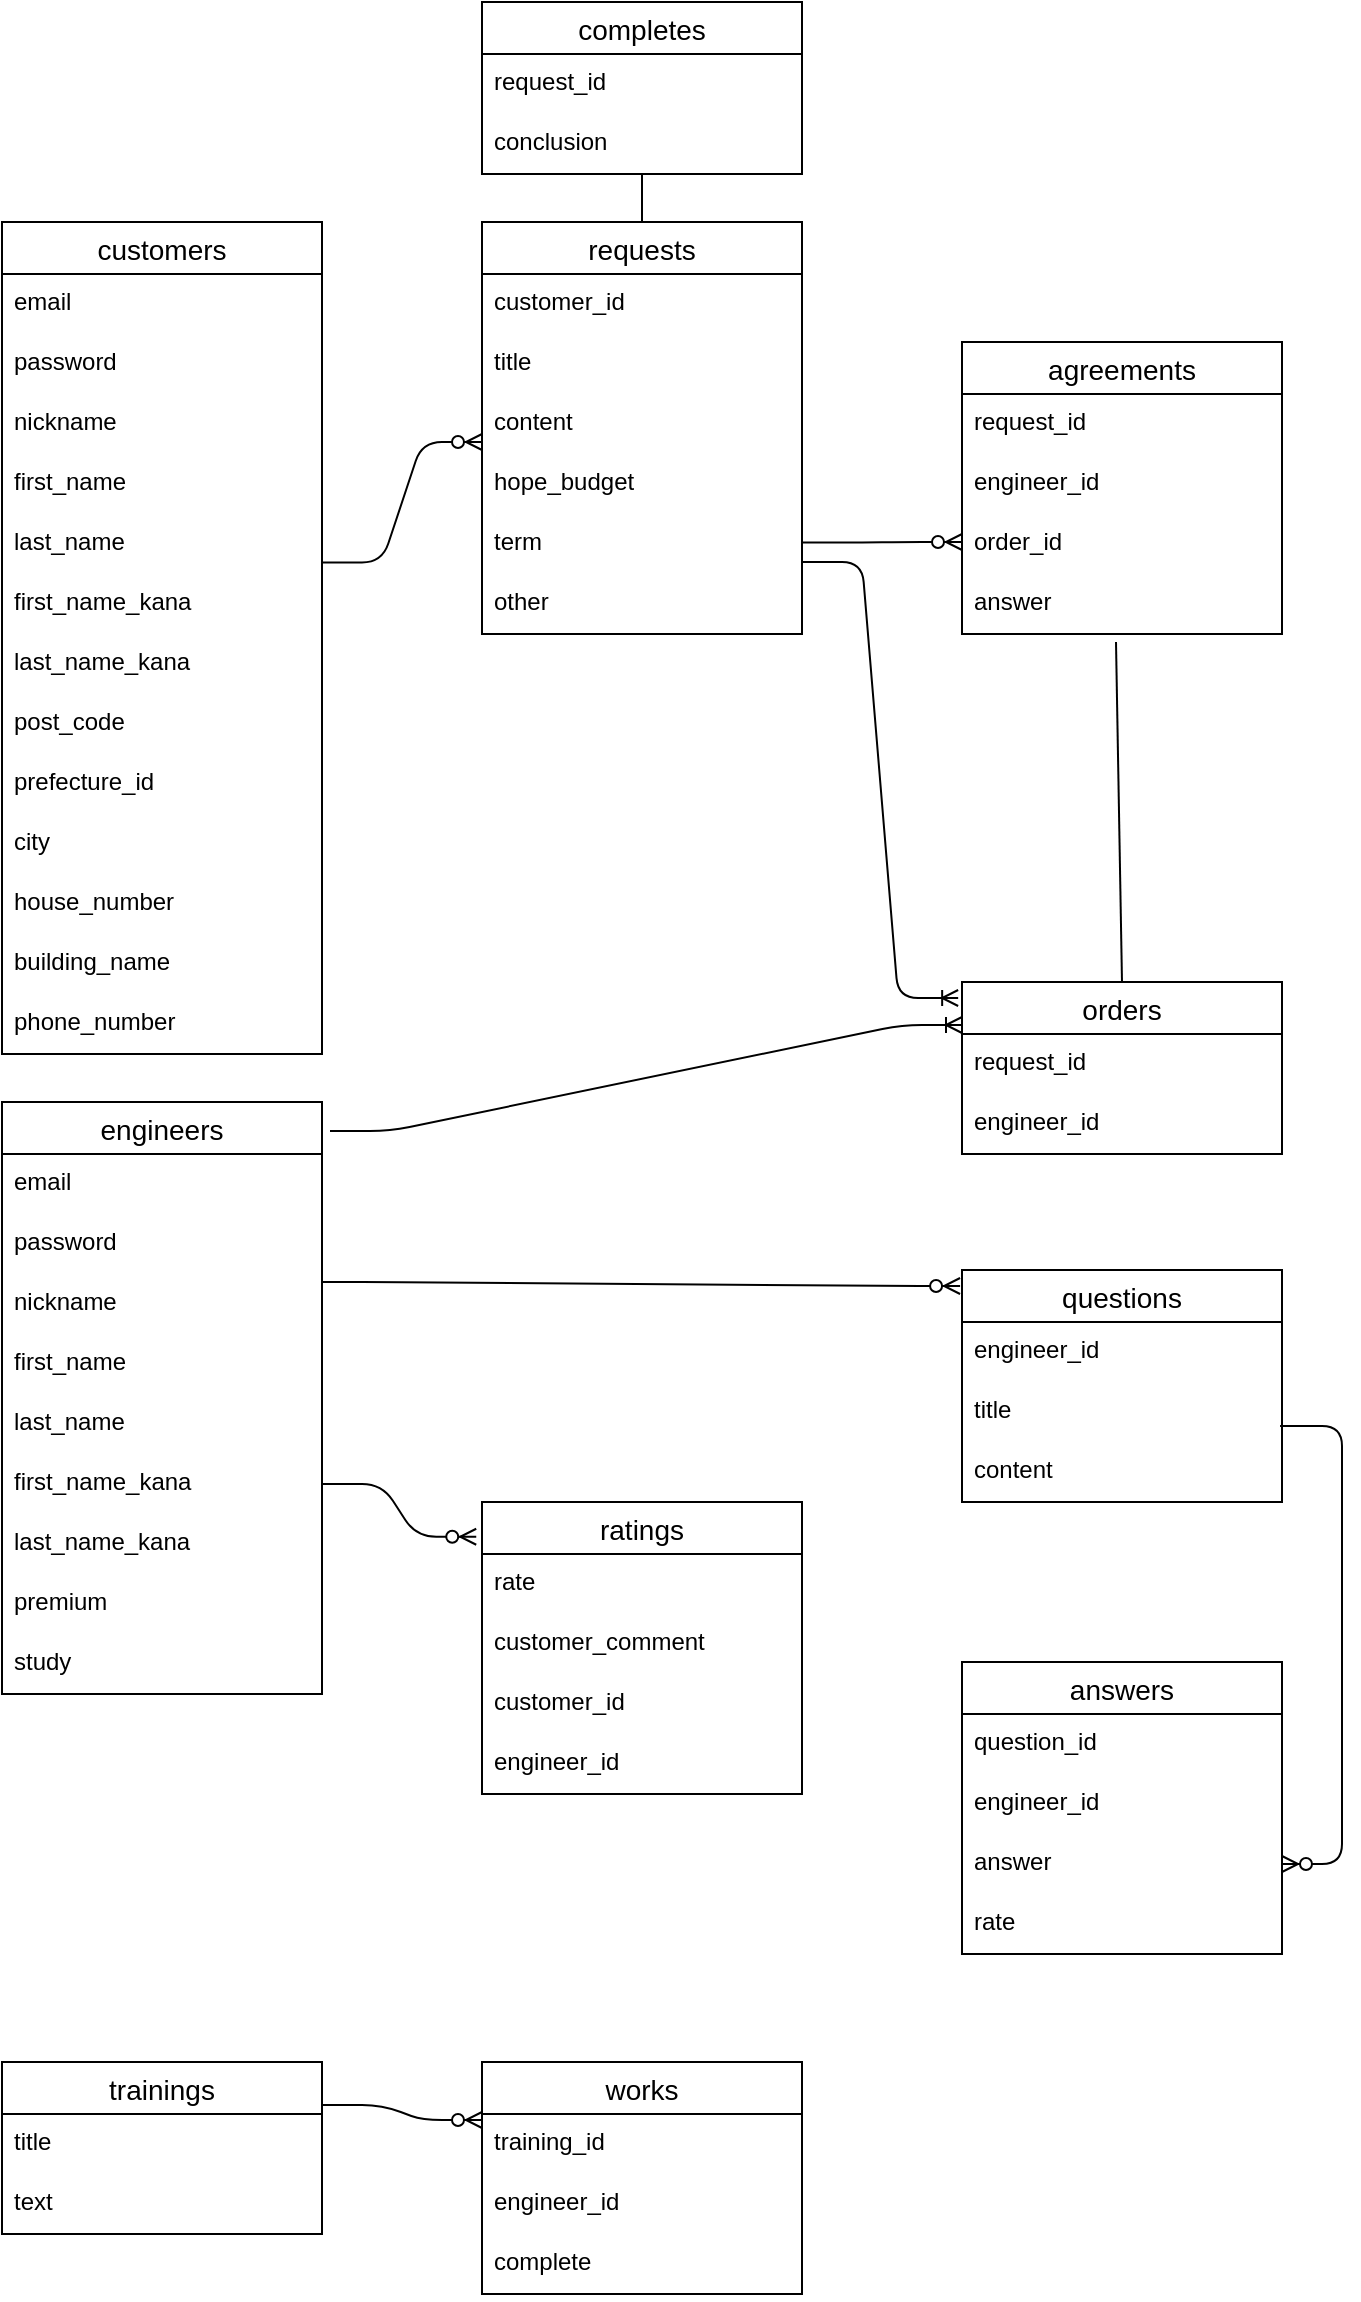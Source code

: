 <mxfile>
    <diagram id="kD2cSk-eVsyRcBKnv0tv" name="ページ1">
        <mxGraphModel dx="840" dy="614" grid="1" gridSize="10" guides="1" tooltips="1" connect="1" arrows="1" fold="1" page="1" pageScale="1" pageWidth="850" pageHeight="1100" math="0" shadow="0">
            <root>
                <mxCell id="0"/>
                <mxCell id="1" parent="0"/>
                <mxCell id="2" value="customers" style="swimlane;fontStyle=0;childLayout=stackLayout;horizontal=1;startSize=26;horizontalStack=0;resizeParent=1;resizeParentMax=0;resizeLast=0;collapsible=1;marginBottom=0;align=center;fontSize=14;" parent="1" vertex="1">
                    <mxGeometry x="40" y="120" width="160" height="416" as="geometry"/>
                </mxCell>
                <mxCell id="3" value="email" style="text;strokeColor=none;fillColor=none;spacingLeft=4;spacingRight=4;overflow=hidden;rotatable=0;points=[[0,0.5],[1,0.5]];portConstraint=eastwest;fontSize=12;" parent="2" vertex="1">
                    <mxGeometry y="26" width="160" height="30" as="geometry"/>
                </mxCell>
                <mxCell id="4" value="password" style="text;strokeColor=none;fillColor=none;spacingLeft=4;spacingRight=4;overflow=hidden;rotatable=0;points=[[0,0.5],[1,0.5]];portConstraint=eastwest;fontSize=12;" parent="2" vertex="1">
                    <mxGeometry y="56" width="160" height="30" as="geometry"/>
                </mxCell>
                <mxCell id="5" value="nickname" style="text;strokeColor=none;fillColor=none;spacingLeft=4;spacingRight=4;overflow=hidden;rotatable=0;points=[[0,0.5],[1,0.5]];portConstraint=eastwest;fontSize=12;" parent="2" vertex="1">
                    <mxGeometry y="86" width="160" height="30" as="geometry"/>
                </mxCell>
                <mxCell id="6" value="first_name" style="text;strokeColor=none;fillColor=none;spacingLeft=4;spacingRight=4;overflow=hidden;rotatable=0;points=[[0,0.5],[1,0.5]];portConstraint=eastwest;fontSize=12;" parent="2" vertex="1">
                    <mxGeometry y="116" width="160" height="30" as="geometry"/>
                </mxCell>
                <mxCell id="7" value="last_name" style="text;strokeColor=none;fillColor=none;spacingLeft=4;spacingRight=4;overflow=hidden;rotatable=0;points=[[0,0.5],[1,0.5]];portConstraint=eastwest;fontSize=12;" parent="2" vertex="1">
                    <mxGeometry y="146" width="160" height="30" as="geometry"/>
                </mxCell>
                <mxCell id="8" value="first_name_kana" style="text;strokeColor=none;fillColor=none;spacingLeft=4;spacingRight=4;overflow=hidden;rotatable=0;points=[[0,0.5],[1,0.5]];portConstraint=eastwest;fontSize=12;" parent="2" vertex="1">
                    <mxGeometry y="176" width="160" height="30" as="geometry"/>
                </mxCell>
                <mxCell id="9" value="last_name_kana" style="text;strokeColor=none;fillColor=none;spacingLeft=4;spacingRight=4;overflow=hidden;rotatable=0;points=[[0,0.5],[1,0.5]];portConstraint=eastwest;fontSize=12;" parent="2" vertex="1">
                    <mxGeometry y="206" width="160" height="30" as="geometry"/>
                </mxCell>
                <mxCell id="121" value="post_code" style="text;strokeColor=none;fillColor=none;spacingLeft=4;spacingRight=4;overflow=hidden;rotatable=0;points=[[0,0.5],[1,0.5]];portConstraint=eastwest;fontSize=12;" parent="2" vertex="1">
                    <mxGeometry y="236" width="160" height="30" as="geometry"/>
                </mxCell>
                <mxCell id="123" value="prefecture_id" style="text;strokeColor=none;fillColor=none;spacingLeft=4;spacingRight=4;overflow=hidden;rotatable=0;points=[[0,0.5],[1,0.5]];portConstraint=eastwest;fontSize=12;" parent="2" vertex="1">
                    <mxGeometry y="266" width="160" height="30" as="geometry"/>
                </mxCell>
                <mxCell id="125" value="city" style="text;strokeColor=none;fillColor=none;spacingLeft=4;spacingRight=4;overflow=hidden;rotatable=0;points=[[0,0.5],[1,0.5]];portConstraint=eastwest;fontSize=12;" parent="2" vertex="1">
                    <mxGeometry y="296" width="160" height="30" as="geometry"/>
                </mxCell>
                <mxCell id="126" value="house_number" style="text;strokeColor=none;fillColor=none;spacingLeft=4;spacingRight=4;overflow=hidden;rotatable=0;points=[[0,0.5],[1,0.5]];portConstraint=eastwest;fontSize=12;" parent="2" vertex="1">
                    <mxGeometry y="326" width="160" height="30" as="geometry"/>
                </mxCell>
                <mxCell id="124" value="building_name" style="text;strokeColor=none;fillColor=none;spacingLeft=4;spacingRight=4;overflow=hidden;rotatable=0;points=[[0,0.5],[1,0.5]];portConstraint=eastwest;fontSize=12;" parent="2" vertex="1">
                    <mxGeometry y="356" width="160" height="30" as="geometry"/>
                </mxCell>
                <mxCell id="122" value="phone_number" style="text;strokeColor=none;fillColor=none;spacingLeft=4;spacingRight=4;overflow=hidden;rotatable=0;points=[[0,0.5],[1,0.5]];portConstraint=eastwest;fontSize=12;" parent="2" vertex="1">
                    <mxGeometry y="386" width="160" height="30" as="geometry"/>
                </mxCell>
                <mxCell id="10" value="engineers" style="swimlane;fontStyle=0;childLayout=stackLayout;horizontal=1;startSize=26;horizontalStack=0;resizeParent=1;resizeParentMax=0;resizeLast=0;collapsible=1;marginBottom=0;align=center;fontSize=14;" parent="1" vertex="1">
                    <mxGeometry x="40" y="560" width="160" height="296" as="geometry"/>
                </mxCell>
                <mxCell id="11" value="email" style="text;strokeColor=none;fillColor=none;spacingLeft=4;spacingRight=4;overflow=hidden;rotatable=0;points=[[0,0.5],[1,0.5]];portConstraint=eastwest;fontSize=12;" parent="10" vertex="1">
                    <mxGeometry y="26" width="160" height="30" as="geometry"/>
                </mxCell>
                <mxCell id="12" value="password" style="text;strokeColor=none;fillColor=none;spacingLeft=4;spacingRight=4;overflow=hidden;rotatable=0;points=[[0,0.5],[1,0.5]];portConstraint=eastwest;fontSize=12;" parent="10" vertex="1">
                    <mxGeometry y="56" width="160" height="30" as="geometry"/>
                </mxCell>
                <mxCell id="13" value="nickname" style="text;strokeColor=none;fillColor=none;spacingLeft=4;spacingRight=4;overflow=hidden;rotatable=0;points=[[0,0.5],[1,0.5]];portConstraint=eastwest;fontSize=12;" parent="10" vertex="1">
                    <mxGeometry y="86" width="160" height="30" as="geometry"/>
                </mxCell>
                <mxCell id="14" value="first_name" style="text;strokeColor=none;fillColor=none;spacingLeft=4;spacingRight=4;overflow=hidden;rotatable=0;points=[[0,0.5],[1,0.5]];portConstraint=eastwest;fontSize=12;" parent="10" vertex="1">
                    <mxGeometry y="116" width="160" height="30" as="geometry"/>
                </mxCell>
                <mxCell id="15" value="last_name" style="text;strokeColor=none;fillColor=none;spacingLeft=4;spacingRight=4;overflow=hidden;rotatable=0;points=[[0,0.5],[1,0.5]];portConstraint=eastwest;fontSize=12;" parent="10" vertex="1">
                    <mxGeometry y="146" width="160" height="30" as="geometry"/>
                </mxCell>
                <mxCell id="16" value="first_name_kana" style="text;strokeColor=none;fillColor=none;spacingLeft=4;spacingRight=4;overflow=hidden;rotatable=0;points=[[0,0.5],[1,0.5]];portConstraint=eastwest;fontSize=12;" parent="10" vertex="1">
                    <mxGeometry y="176" width="160" height="30" as="geometry"/>
                </mxCell>
                <mxCell id="17" value="last_name_kana" style="text;strokeColor=none;fillColor=none;spacingLeft=4;spacingRight=4;overflow=hidden;rotatable=0;points=[[0,0.5],[1,0.5]];portConstraint=eastwest;fontSize=12;" parent="10" vertex="1">
                    <mxGeometry y="206" width="160" height="30" as="geometry"/>
                </mxCell>
                <mxCell id="18" value="premium" style="text;strokeColor=none;fillColor=none;spacingLeft=4;spacingRight=4;overflow=hidden;rotatable=0;points=[[0,0.5],[1,0.5]];portConstraint=eastwest;fontSize=12;" parent="10" vertex="1">
                    <mxGeometry y="236" width="160" height="30" as="geometry"/>
                </mxCell>
                <mxCell id="147" value="study" style="text;strokeColor=none;fillColor=none;spacingLeft=4;spacingRight=4;overflow=hidden;rotatable=0;points=[[0,0.5],[1,0.5]];portConstraint=eastwest;fontSize=12;" parent="10" vertex="1">
                    <mxGeometry y="266" width="160" height="30" as="geometry"/>
                </mxCell>
                <mxCell id="19" value="ratings" style="swimlane;fontStyle=0;childLayout=stackLayout;horizontal=1;startSize=26;horizontalStack=0;resizeParent=1;resizeParentMax=0;resizeLast=0;collapsible=1;marginBottom=0;align=center;fontSize=14;" parent="1" vertex="1">
                    <mxGeometry x="280" y="760" width="160" height="146" as="geometry"/>
                </mxCell>
                <mxCell id="20" value="rate" style="text;strokeColor=none;fillColor=none;spacingLeft=4;spacingRight=4;overflow=hidden;rotatable=0;points=[[0,0.5],[1,0.5]];portConstraint=eastwest;fontSize=12;" parent="19" vertex="1">
                    <mxGeometry y="26" width="160" height="30" as="geometry"/>
                </mxCell>
                <mxCell id="131" value="customer_comment" style="text;strokeColor=none;fillColor=none;spacingLeft=4;spacingRight=4;overflow=hidden;rotatable=0;points=[[0,0.5],[1,0.5]];portConstraint=eastwest;fontSize=12;" parent="19" vertex="1">
                    <mxGeometry y="56" width="160" height="30" as="geometry"/>
                </mxCell>
                <mxCell id="39" value="customer_id" style="text;strokeColor=none;fillColor=none;spacingLeft=4;spacingRight=4;overflow=hidden;rotatable=0;points=[[0,0.5],[1,0.5]];portConstraint=eastwest;fontSize=12;" parent="19" vertex="1">
                    <mxGeometry y="86" width="160" height="30" as="geometry"/>
                </mxCell>
                <mxCell id="38" value="engineer_id" style="text;strokeColor=none;fillColor=none;spacingLeft=4;spacingRight=4;overflow=hidden;rotatable=0;points=[[0,0.5],[1,0.5]];portConstraint=eastwest;fontSize=12;" parent="19" vertex="1">
                    <mxGeometry y="116" width="160" height="30" as="geometry"/>
                </mxCell>
                <mxCell id="23" value="" style="edgeStyle=entityRelationEdgeStyle;fontSize=12;html=1;endArrow=ERzeroToMany;endFill=1;entryX=-0.018;entryY=0.119;entryDx=0;entryDy=0;entryPerimeter=0;exitX=1;exitY=0.5;exitDx=0;exitDy=0;" parent="1" source="16" target="19" edge="1">
                    <mxGeometry width="100" height="100" relative="1" as="geometry">
                        <mxPoint x="200" y="620" as="sourcePoint"/>
                        <mxPoint x="280" y="670" as="targetPoint"/>
                    </mxGeometry>
                </mxCell>
                <mxCell id="40" value="requests" style="swimlane;fontStyle=0;childLayout=stackLayout;horizontal=1;startSize=26;horizontalStack=0;resizeParent=1;resizeParentMax=0;resizeLast=0;collapsible=1;marginBottom=0;align=center;fontSize=14;" parent="1" vertex="1">
                    <mxGeometry x="280" y="120" width="160" height="206" as="geometry"/>
                </mxCell>
                <mxCell id="94" value="customer_id" style="text;strokeColor=none;fillColor=none;spacingLeft=4;spacingRight=4;overflow=hidden;rotatable=0;points=[[0,0.5],[1,0.5]];portConstraint=eastwest;fontSize=12;" parent="40" vertex="1">
                    <mxGeometry y="26" width="160" height="30" as="geometry"/>
                </mxCell>
                <mxCell id="41" value="title" style="text;strokeColor=none;fillColor=none;spacingLeft=4;spacingRight=4;overflow=hidden;rotatable=0;points=[[0,0.5],[1,0.5]];portConstraint=eastwest;fontSize=12;" parent="40" vertex="1">
                    <mxGeometry y="56" width="160" height="30" as="geometry"/>
                </mxCell>
                <mxCell id="42" value="content" style="text;strokeColor=none;fillColor=none;spacingLeft=4;spacingRight=4;overflow=hidden;rotatable=0;points=[[0,0.5],[1,0.5]];portConstraint=eastwest;fontSize=12;" parent="40" vertex="1">
                    <mxGeometry y="86" width="160" height="30" as="geometry"/>
                </mxCell>
                <mxCell id="43" value="hope_budget" style="text;strokeColor=none;fillColor=none;spacingLeft=4;spacingRight=4;overflow=hidden;rotatable=0;points=[[0,0.5],[1,0.5]];portConstraint=eastwest;fontSize=12;" parent="40" vertex="1">
                    <mxGeometry y="116" width="160" height="30" as="geometry"/>
                </mxCell>
                <mxCell id="44" value="term" style="text;strokeColor=none;fillColor=none;spacingLeft=4;spacingRight=4;overflow=hidden;rotatable=0;points=[[0,0.5],[1,0.5]];portConstraint=eastwest;fontSize=12;" parent="40" vertex="1">
                    <mxGeometry y="146" width="160" height="30" as="geometry"/>
                </mxCell>
                <mxCell id="77" value="other" style="text;strokeColor=none;fillColor=none;spacingLeft=4;spacingRight=4;overflow=hidden;rotatable=0;points=[[0,0.5],[1,0.5]];portConstraint=eastwest;fontSize=12;" parent="40" vertex="1">
                    <mxGeometry y="176" width="160" height="30" as="geometry"/>
                </mxCell>
                <mxCell id="62" value="" style="edgeStyle=entityRelationEdgeStyle;fontSize=12;html=1;endArrow=ERzeroToMany;endFill=1;entryX=0;entryY=0.8;entryDx=0;entryDy=0;entryPerimeter=0;" parent="1" target="42" edge="1">
                    <mxGeometry width="100" height="100" relative="1" as="geometry">
                        <mxPoint x="200" y="290.26" as="sourcePoint"/>
                        <mxPoint x="240" y="290" as="targetPoint"/>
                    </mxGeometry>
                </mxCell>
                <mxCell id="78" value="orders" style="swimlane;fontStyle=0;childLayout=stackLayout;horizontal=1;startSize=26;horizontalStack=0;resizeParent=1;resizeParentMax=0;resizeLast=0;collapsible=1;marginBottom=0;align=center;fontSize=14;" parent="1" vertex="1">
                    <mxGeometry x="520" y="500" width="160" height="86" as="geometry"/>
                </mxCell>
                <mxCell id="79" value="request_id" style="text;strokeColor=none;fillColor=none;spacingLeft=4;spacingRight=4;overflow=hidden;rotatable=0;points=[[0,0.5],[1,0.5]];portConstraint=eastwest;fontSize=12;" parent="78" vertex="1">
                    <mxGeometry y="26" width="160" height="30" as="geometry"/>
                </mxCell>
                <mxCell id="80" value="engineer_id" style="text;strokeColor=none;fillColor=none;spacingLeft=4;spacingRight=4;overflow=hidden;rotatable=0;points=[[0,0.5],[1,0.5]];portConstraint=eastwest;fontSize=12;" parent="78" vertex="1">
                    <mxGeometry y="56" width="160" height="30" as="geometry"/>
                </mxCell>
                <mxCell id="98" value="" style="edgeStyle=entityRelationEdgeStyle;fontSize=12;html=1;endArrow=ERoneToMany;entryX=-0.012;entryY=0.093;entryDx=0;entryDy=0;entryPerimeter=0;" parent="1" target="78" edge="1">
                    <mxGeometry width="100" height="100" relative="1" as="geometry">
                        <mxPoint x="440" y="290" as="sourcePoint"/>
                        <mxPoint x="510" y="430" as="targetPoint"/>
                    </mxGeometry>
                </mxCell>
                <mxCell id="99" value="" style="edgeStyle=entityRelationEdgeStyle;fontSize=12;html=1;endArrow=ERoneToMany;exitX=1.025;exitY=0.049;exitDx=0;exitDy=0;exitPerimeter=0;entryX=0;entryY=0.25;entryDx=0;entryDy=0;" parent="1" source="10" target="78" edge="1">
                    <mxGeometry width="100" height="100" relative="1" as="geometry">
                        <mxPoint x="400" y="510" as="sourcePoint"/>
                        <mxPoint x="510" y="464" as="targetPoint"/>
                    </mxGeometry>
                </mxCell>
                <mxCell id="101" value="agreements" style="swimlane;fontStyle=0;childLayout=stackLayout;horizontal=1;startSize=26;horizontalStack=0;resizeParent=1;resizeParentMax=0;resizeLast=0;collapsible=1;marginBottom=0;align=center;fontSize=14;" parent="1" vertex="1">
                    <mxGeometry x="520" y="180" width="160" height="146" as="geometry"/>
                </mxCell>
                <mxCell id="102" value="request_id" style="text;strokeColor=none;fillColor=none;spacingLeft=4;spacingRight=4;overflow=hidden;rotatable=0;points=[[0,0.5],[1,0.5]];portConstraint=eastwest;fontSize=12;" parent="101" vertex="1">
                    <mxGeometry y="26" width="160" height="30" as="geometry"/>
                </mxCell>
                <mxCell id="103" value="engineer_id" style="text;strokeColor=none;fillColor=none;spacingLeft=4;spacingRight=4;overflow=hidden;rotatable=0;points=[[0,0.5],[1,0.5]];portConstraint=eastwest;fontSize=12;" parent="101" vertex="1">
                    <mxGeometry y="56" width="160" height="30" as="geometry"/>
                </mxCell>
                <mxCell id="117" value="order_id" style="text;strokeColor=none;fillColor=none;spacingLeft=4;spacingRight=4;overflow=hidden;rotatable=0;points=[[0,0.5],[1,0.5]];portConstraint=eastwest;fontSize=12;" parent="101" vertex="1">
                    <mxGeometry y="86" width="160" height="30" as="geometry"/>
                </mxCell>
                <mxCell id="120" value="answer" style="text;strokeColor=none;fillColor=none;spacingLeft=4;spacingRight=4;overflow=hidden;rotatable=0;points=[[0,0.5],[1,0.5]];portConstraint=eastwest;fontSize=12;" parent="101" vertex="1">
                    <mxGeometry y="116" width="160" height="30" as="geometry"/>
                </mxCell>
                <mxCell id="106" value="completes" style="swimlane;fontStyle=0;childLayout=stackLayout;horizontal=1;startSize=26;horizontalStack=0;resizeParent=1;resizeParentMax=0;resizeLast=0;collapsible=1;marginBottom=0;align=center;fontSize=14;" parent="1" vertex="1">
                    <mxGeometry x="280" y="10" width="160" height="86" as="geometry"/>
                </mxCell>
                <mxCell id="107" value="request_id" style="text;strokeColor=none;fillColor=none;spacingLeft=4;spacingRight=4;overflow=hidden;rotatable=0;points=[[0,0.5],[1,0.5]];portConstraint=eastwest;fontSize=12;" parent="106" vertex="1">
                    <mxGeometry y="26" width="160" height="30" as="geometry"/>
                </mxCell>
                <mxCell id="108" value="conclusion" style="text;strokeColor=none;fillColor=none;spacingLeft=4;spacingRight=4;overflow=hidden;rotatable=0;points=[[0,0.5],[1,0.5]];portConstraint=eastwest;fontSize=12;" parent="106" vertex="1">
                    <mxGeometry y="56" width="160" height="30" as="geometry"/>
                </mxCell>
                <mxCell id="113" value="" style="endArrow=none;html=1;rounded=0;entryX=0.5;entryY=1;entryDx=0;entryDy=0;entryPerimeter=0;exitX=0.5;exitY=0;exitDx=0;exitDy=0;" parent="1" source="40" target="108" edge="1">
                    <mxGeometry relative="1" as="geometry">
                        <mxPoint x="682" y="244" as="sourcePoint"/>
                        <mxPoint x="770" y="300" as="targetPoint"/>
                    </mxGeometry>
                </mxCell>
                <mxCell id="118" value="" style="endArrow=none;html=1;rounded=0;exitX=0.5;exitY=0;exitDx=0;exitDy=0;" parent="1" source="78" edge="1">
                    <mxGeometry relative="1" as="geometry">
                        <mxPoint x="710" y="340" as="sourcePoint"/>
                        <mxPoint x="597" y="330" as="targetPoint"/>
                    </mxGeometry>
                </mxCell>
                <mxCell id="119" value="" style="edgeStyle=entityRelationEdgeStyle;fontSize=12;html=1;endArrow=ERzeroToMany;endFill=1;entryX=0;entryY=0.8;entryDx=0;entryDy=0;entryPerimeter=0;" parent="1" edge="1">
                    <mxGeometry width="100" height="100" relative="1" as="geometry">
                        <mxPoint x="440" y="280.26" as="sourcePoint"/>
                        <mxPoint x="520" y="280" as="targetPoint"/>
                    </mxGeometry>
                </mxCell>
                <mxCell id="132" value="questions" style="swimlane;fontStyle=0;childLayout=stackLayout;horizontal=1;startSize=26;horizontalStack=0;resizeParent=1;resizeParentMax=0;resizeLast=0;collapsible=1;marginBottom=0;align=center;fontSize=14;" parent="1" vertex="1">
                    <mxGeometry x="520" y="644" width="160" height="116" as="geometry"/>
                </mxCell>
                <mxCell id="133" value="engineer_id" style="text;strokeColor=none;fillColor=none;spacingLeft=4;spacingRight=4;overflow=hidden;rotatable=0;points=[[0,0.5],[1,0.5]];portConstraint=eastwest;fontSize=12;" parent="132" vertex="1">
                    <mxGeometry y="26" width="160" height="30" as="geometry"/>
                </mxCell>
                <mxCell id="134" value="title" style="text;strokeColor=none;fillColor=none;spacingLeft=4;spacingRight=4;overflow=hidden;rotatable=0;points=[[0,0.5],[1,0.5]];portConstraint=eastwest;fontSize=12;" parent="132" vertex="1">
                    <mxGeometry y="56" width="160" height="30" as="geometry"/>
                </mxCell>
                <mxCell id="135" value="content" style="text;strokeColor=none;fillColor=none;spacingLeft=4;spacingRight=4;overflow=hidden;rotatable=0;points=[[0,0.5],[1,0.5]];portConstraint=eastwest;fontSize=12;" parent="132" vertex="1">
                    <mxGeometry y="86" width="160" height="30" as="geometry"/>
                </mxCell>
                <mxCell id="136" value="" style="edgeStyle=entityRelationEdgeStyle;fontSize=12;html=1;endArrow=ERzeroToMany;endFill=1;entryX=-0.006;entryY=0.069;entryDx=0;entryDy=0;entryPerimeter=0;" parent="1" target="132" edge="1">
                    <mxGeometry width="100" height="100" relative="1" as="geometry">
                        <mxPoint x="200" y="650" as="sourcePoint"/>
                        <mxPoint x="300" y="550" as="targetPoint"/>
                    </mxGeometry>
                </mxCell>
                <mxCell id="137" value="answers" style="swimlane;fontStyle=0;childLayout=stackLayout;horizontal=1;startSize=26;horizontalStack=0;resizeParent=1;resizeParentMax=0;resizeLast=0;collapsible=1;marginBottom=0;align=center;fontSize=14;" parent="1" vertex="1">
                    <mxGeometry x="520" y="840" width="160" height="146" as="geometry"/>
                </mxCell>
                <mxCell id="138" value="question_id" style="text;strokeColor=none;fillColor=none;spacingLeft=4;spacingRight=4;overflow=hidden;rotatable=0;points=[[0,0.5],[1,0.5]];portConstraint=eastwest;fontSize=12;" parent="137" vertex="1">
                    <mxGeometry y="26" width="160" height="30" as="geometry"/>
                </mxCell>
                <mxCell id="140" value="engineer_id" style="text;strokeColor=none;fillColor=none;spacingLeft=4;spacingRight=4;overflow=hidden;rotatable=0;points=[[0,0.5],[1,0.5]];portConstraint=eastwest;fontSize=12;" parent="137" vertex="1">
                    <mxGeometry y="56" width="160" height="30" as="geometry"/>
                </mxCell>
                <mxCell id="139" value="answer" style="text;strokeColor=none;fillColor=none;spacingLeft=4;spacingRight=4;overflow=hidden;rotatable=0;points=[[0,0.5],[1,0.5]];portConstraint=eastwest;fontSize=12;" parent="137" vertex="1">
                    <mxGeometry y="86" width="160" height="30" as="geometry"/>
                </mxCell>
                <mxCell id="146" value="rate" style="text;strokeColor=none;fillColor=none;spacingLeft=4;spacingRight=4;overflow=hidden;rotatable=0;points=[[0,0.5],[1,0.5]];portConstraint=eastwest;fontSize=12;" parent="137" vertex="1">
                    <mxGeometry y="116" width="160" height="30" as="geometry"/>
                </mxCell>
                <mxCell id="141" value="" style="edgeStyle=entityRelationEdgeStyle;fontSize=12;html=1;endArrow=ERzeroToMany;endFill=1;exitX=0.994;exitY=0.733;exitDx=0;exitDy=0;exitPerimeter=0;" parent="1" source="134" target="139" edge="1">
                    <mxGeometry width="100" height="100" relative="1" as="geometry">
                        <mxPoint x="660" y="810" as="sourcePoint"/>
                        <mxPoint x="510" y="910" as="targetPoint"/>
                    </mxGeometry>
                </mxCell>
                <mxCell id="148" value="trainings" style="swimlane;fontStyle=0;childLayout=stackLayout;horizontal=1;startSize=26;horizontalStack=0;resizeParent=1;resizeParentMax=0;resizeLast=0;collapsible=1;marginBottom=0;align=center;fontSize=14;" vertex="1" parent="1">
                    <mxGeometry x="40" y="1040" width="160" height="86" as="geometry"/>
                </mxCell>
                <mxCell id="149" value="title" style="text;strokeColor=none;fillColor=none;spacingLeft=4;spacingRight=4;overflow=hidden;rotatable=0;points=[[0,0.5],[1,0.5]];portConstraint=eastwest;fontSize=12;" vertex="1" parent="148">
                    <mxGeometry y="26" width="160" height="30" as="geometry"/>
                </mxCell>
                <mxCell id="150" value="text" style="text;strokeColor=none;fillColor=none;spacingLeft=4;spacingRight=4;overflow=hidden;rotatable=0;points=[[0,0.5],[1,0.5]];portConstraint=eastwest;fontSize=12;" vertex="1" parent="148">
                    <mxGeometry y="56" width="160" height="30" as="geometry"/>
                </mxCell>
                <mxCell id="152" value="works" style="swimlane;fontStyle=0;childLayout=stackLayout;horizontal=1;startSize=26;horizontalStack=0;resizeParent=1;resizeParentMax=0;resizeLast=0;collapsible=1;marginBottom=0;align=center;fontSize=14;" vertex="1" parent="1">
                    <mxGeometry x="280" y="1040" width="160" height="116" as="geometry"/>
                </mxCell>
                <mxCell id="153" value="training_id" style="text;strokeColor=none;fillColor=none;spacingLeft=4;spacingRight=4;overflow=hidden;rotatable=0;points=[[0,0.5],[1,0.5]];portConstraint=eastwest;fontSize=12;" vertex="1" parent="152">
                    <mxGeometry y="26" width="160" height="30" as="geometry"/>
                </mxCell>
                <mxCell id="154" value="engineer_id" style="text;strokeColor=none;fillColor=none;spacingLeft=4;spacingRight=4;overflow=hidden;rotatable=0;points=[[0,0.5],[1,0.5]];portConstraint=eastwest;fontSize=12;" vertex="1" parent="152">
                    <mxGeometry y="56" width="160" height="30" as="geometry"/>
                </mxCell>
                <mxCell id="157" value="complete" style="text;strokeColor=none;fillColor=none;spacingLeft=4;spacingRight=4;overflow=hidden;rotatable=0;points=[[0,0.5],[1,0.5]];portConstraint=eastwest;fontSize=12;" vertex="1" parent="152">
                    <mxGeometry y="86" width="160" height="30" as="geometry"/>
                </mxCell>
                <mxCell id="156" value="" style="edgeStyle=entityRelationEdgeStyle;fontSize=12;html=1;endArrow=ERzeroToMany;endFill=1;entryX=0;entryY=0.25;entryDx=0;entryDy=0;exitX=1;exitY=0.25;exitDx=0;exitDy=0;" edge="1" parent="1" source="148" target="152">
                    <mxGeometry width="100" height="100" relative="1" as="geometry">
                        <mxPoint x="200" y="1100" as="sourcePoint"/>
                        <mxPoint x="280" y="1098" as="targetPoint"/>
                    </mxGeometry>
                </mxCell>
            </root>
        </mxGraphModel>
    </diagram>
</mxfile>